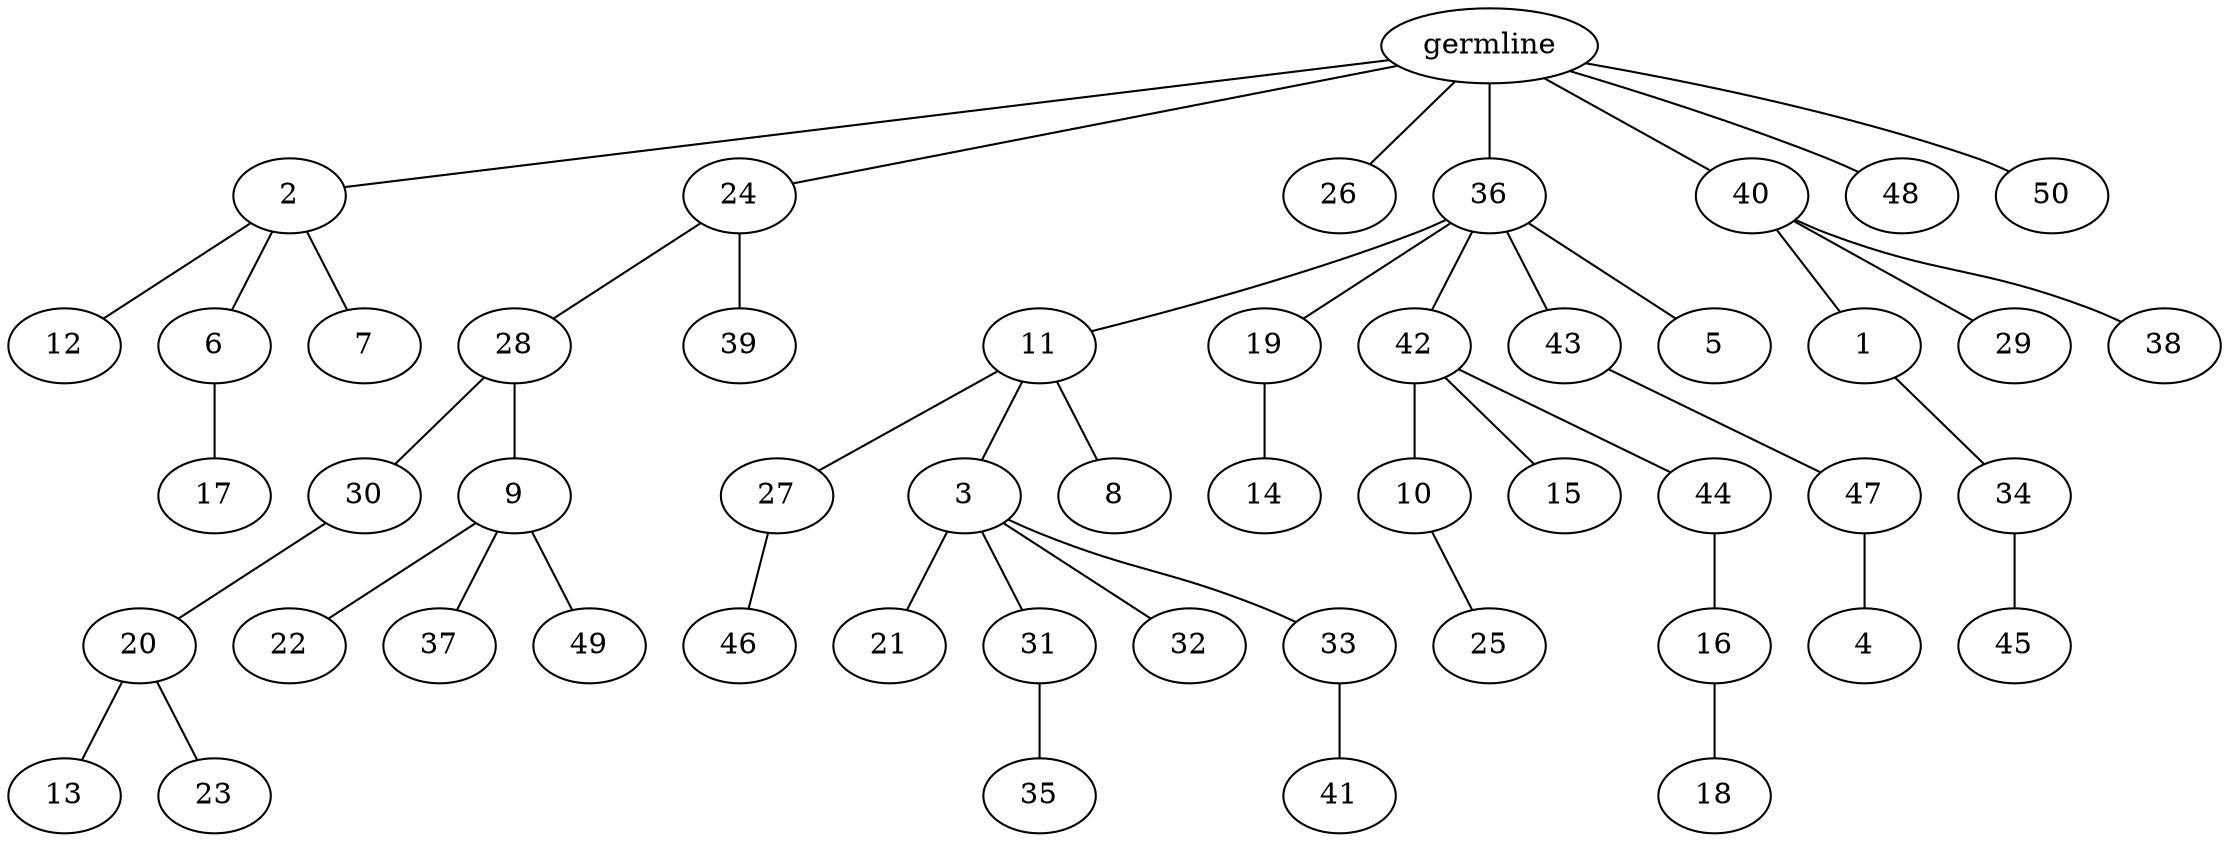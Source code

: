 graph tree {
    "140293974326000" [label="germline"];
    "140293962048320" [label="2"];
    "140293965865264" [label="12"];
    "140293965867232" [label="6"];
    "140293965865456" [label="17"];
    "140293965868432" [label="7"];
    "140293965867568" [label="24"];
    "140293965868192" [label="28"];
    "140293965865168" [label="30"];
    "140293965865696" [label="20"];
    "140293965865840" [label="13"];
    "140293965868480" [label="23"];
    "140293965867376" [label="9"];
    "140293965868624" [label="22"];
    "140293965866080" [label="37"];
    "140293965866464" [label="49"];
    "140293965866752" [label="39"];
    "140293965868000" [label="26"];
    "140293965868816" [label="36"];
    "140293976053504" [label="11"];
    "140293976053744" [label="27"];
    "140293976054560" [label="46"];
    "140293976052448" [label="3"];
    "140293976053552" [label="21"];
    "140293976055712" [label="31"];
    "140293976052304" [label="35"];
    "140293976055280" [label="32"];
    "140293976054944" [label="33"];
    "140293976053888" [label="41"];
    "140293976055616" [label="8"];
    "140293976053840" [label="19"];
    "140293976053024" [label="14"];
    "140293976051776" [label="42"];
    "140293976055328" [label="10"];
    "140293976052112" [label="25"];
    "140293976053984" [label="15"];
    "140293976052400" [label="44"];
    "140293976054656" [label="16"];
    "140293960073808" [label="18"];
    "140293976054320" [label="43"];
    "140293976053216" [label="47"];
    "140293963351616" [label="4"];
    "140293976054128" [label="5"];
    "140293976053168" [label="40"];
    "140293963352960" [label="1"];
    "140293963352864" [label="34"];
    "140293963351520" [label="45"];
    "140293963352192" [label="29"];
    "140293963350320" [label="38"];
    "140293976055376" [label="48"];
    "140293963350752" [label="50"];
    "140293974326000" -- "140293962048320";
    "140293974326000" -- "140293965867568";
    "140293974326000" -- "140293965868000";
    "140293974326000" -- "140293965868816";
    "140293974326000" -- "140293976053168";
    "140293974326000" -- "140293976055376";
    "140293974326000" -- "140293963350752";
    "140293962048320" -- "140293965865264";
    "140293962048320" -- "140293965867232";
    "140293962048320" -- "140293965868432";
    "140293965867232" -- "140293965865456";
    "140293965867568" -- "140293965868192";
    "140293965867568" -- "140293965866752";
    "140293965868192" -- "140293965865168";
    "140293965868192" -- "140293965867376";
    "140293965865168" -- "140293965865696";
    "140293965865696" -- "140293965865840";
    "140293965865696" -- "140293965868480";
    "140293965867376" -- "140293965868624";
    "140293965867376" -- "140293965866080";
    "140293965867376" -- "140293965866464";
    "140293965868816" -- "140293976053504";
    "140293965868816" -- "140293976053840";
    "140293965868816" -- "140293976051776";
    "140293965868816" -- "140293976054320";
    "140293965868816" -- "140293976054128";
    "140293976053504" -- "140293976053744";
    "140293976053504" -- "140293976052448";
    "140293976053504" -- "140293976055616";
    "140293976053744" -- "140293976054560";
    "140293976052448" -- "140293976053552";
    "140293976052448" -- "140293976055712";
    "140293976052448" -- "140293976055280";
    "140293976052448" -- "140293976054944";
    "140293976055712" -- "140293976052304";
    "140293976054944" -- "140293976053888";
    "140293976053840" -- "140293976053024";
    "140293976051776" -- "140293976055328";
    "140293976051776" -- "140293976053984";
    "140293976051776" -- "140293976052400";
    "140293976055328" -- "140293976052112";
    "140293976052400" -- "140293976054656";
    "140293976054656" -- "140293960073808";
    "140293976054320" -- "140293976053216";
    "140293976053216" -- "140293963351616";
    "140293976053168" -- "140293963352960";
    "140293976053168" -- "140293963352192";
    "140293976053168" -- "140293963350320";
    "140293963352960" -- "140293963352864";
    "140293963352864" -- "140293963351520";
}
